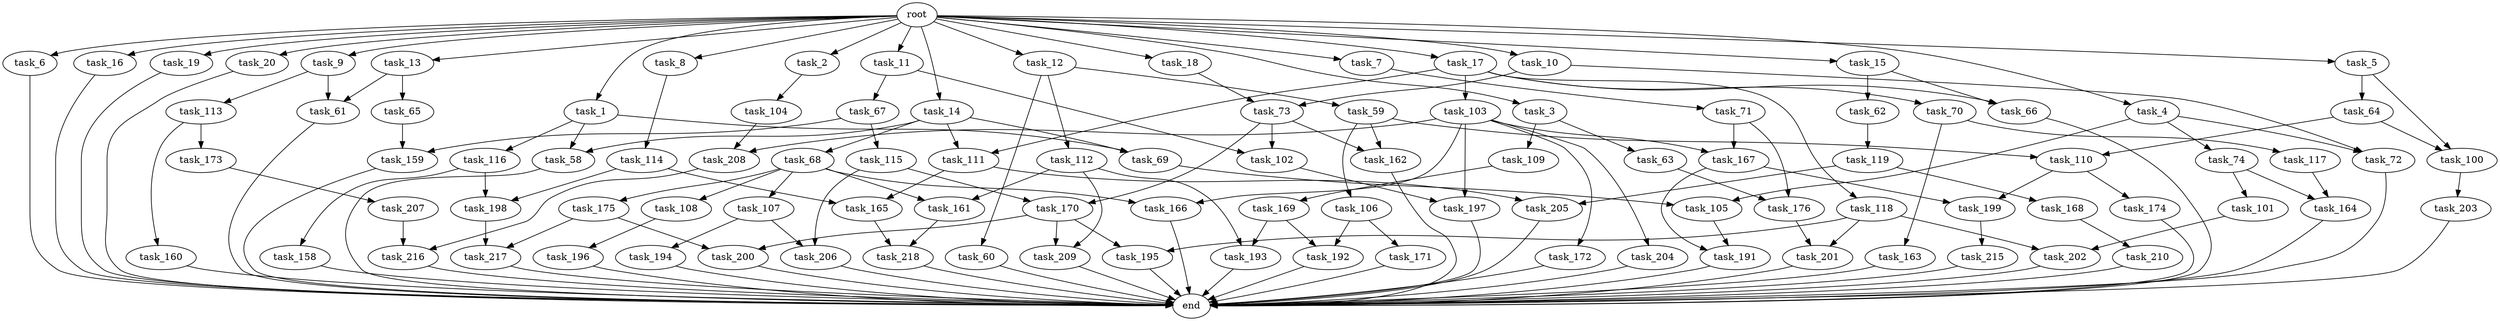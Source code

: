 digraph G {
  root [size="0.000000"];
  task_1 [size="1.024000"];
  task_2 [size="1.024000"];
  task_3 [size="1.024000"];
  task_4 [size="1.024000"];
  task_5 [size="1.024000"];
  task_6 [size="1.024000"];
  task_7 [size="1.024000"];
  task_8 [size="1.024000"];
  task_9 [size="1.024000"];
  task_10 [size="1.024000"];
  task_11 [size="1.024000"];
  task_12 [size="1.024000"];
  task_13 [size="1.024000"];
  task_14 [size="1.024000"];
  task_15 [size="1.024000"];
  task_16 [size="1.024000"];
  task_17 [size="1.024000"];
  task_18 [size="1.024000"];
  task_19 [size="1.024000"];
  task_20 [size="1.024000"];
  task_58 [size="386547056.640000"];
  task_59 [size="137438953.472000"];
  task_60 [size="137438953.472000"];
  task_61 [size="429496729.600000"];
  task_62 [size="137438953.472000"];
  task_63 [size="137438953.472000"];
  task_64 [size="77309411.328000"];
  task_65 [size="214748364.800000"];
  task_66 [size="687194767.360000"];
  task_67 [size="214748364.800000"];
  task_68 [size="309237645.312000"];
  task_69 [size="386547056.640000"];
  task_70 [size="549755813.888000"];
  task_71 [size="695784701.952000"];
  task_72 [size="773094113.280000"];
  task_73 [size="1554778161.152000"];
  task_74 [size="77309411.328000"];
  task_100 [size="214748364.800000"];
  task_101 [size="420906795.008000"];
  task_102 [size="1073741824.000000"];
  task_103 [size="549755813.888000"];
  task_104 [size="858993459.200000"];
  task_105 [size="111669149.696000"];
  task_106 [size="858993459.200000"];
  task_107 [size="214748364.800000"];
  task_108 [size="214748364.800000"];
  task_109 [size="137438953.472000"];
  task_110 [size="996432412.672000"];
  task_111 [size="858993459.200000"];
  task_112 [size="137438953.472000"];
  task_113 [size="214748364.800000"];
  task_114 [size="34359738.368000"];
  task_115 [size="549755813.888000"];
  task_116 [size="77309411.328000"];
  task_117 [size="695784701.952000"];
  task_118 [size="549755813.888000"];
  task_119 [size="137438953.472000"];
  task_158 [size="695784701.952000"];
  task_159 [size="858993459.200000"];
  task_160 [size="858993459.200000"];
  task_161 [size="249108103.168000"];
  task_162 [size="1717986918.400000"];
  task_163 [size="695784701.952000"];
  task_164 [size="730144440.320000"];
  task_165 [size="936302870.528000"];
  task_166 [size="429496729.600000"];
  task_167 [size="1073741824.000000"];
  task_168 [size="34359738.368000"];
  task_169 [size="214748364.800000"];
  task_170 [size="1717986918.400000"];
  task_171 [size="695784701.952000"];
  task_172 [size="214748364.800000"];
  task_173 [size="858993459.200000"];
  task_174 [size="34359738.368000"];
  task_175 [size="214748364.800000"];
  task_176 [size="1717986918.400000"];
  task_191 [size="446676598.784000"];
  task_192 [size="730144440.320000"];
  task_193 [size="68719476.736000"];
  task_194 [size="77309411.328000"];
  task_195 [size="1099511627.776000"];
  task_196 [size="77309411.328000"];
  task_197 [size="764504178.688000"];
  task_198 [size="1554778161.152000"];
  task_199 [size="171798691.840000"];
  task_200 [size="1408749273.088000"];
  task_201 [size="687194767.360000"];
  task_202 [size="1408749273.088000"];
  task_203 [size="695784701.952000"];
  task_204 [size="214748364.800000"];
  task_205 [size="111669149.696000"];
  task_206 [size="936302870.528000"];
  task_207 [size="77309411.328000"];
  task_208 [size="523986010.112000"];
  task_209 [size="584115552.256000"];
  task_210 [size="77309411.328000"];
  task_215 [size="34359738.368000"];
  task_216 [size="214748364.800000"];
  task_217 [size="936302870.528000"];
  task_218 [size="352187318.272000"];
  end [size="0.000000"];

  root -> task_1 [size="1.000000"];
  root -> task_2 [size="1.000000"];
  root -> task_3 [size="1.000000"];
  root -> task_4 [size="1.000000"];
  root -> task_5 [size="1.000000"];
  root -> task_6 [size="1.000000"];
  root -> task_7 [size="1.000000"];
  root -> task_8 [size="1.000000"];
  root -> task_9 [size="1.000000"];
  root -> task_10 [size="1.000000"];
  root -> task_11 [size="1.000000"];
  root -> task_12 [size="1.000000"];
  root -> task_13 [size="1.000000"];
  root -> task_14 [size="1.000000"];
  root -> task_15 [size="1.000000"];
  root -> task_16 [size="1.000000"];
  root -> task_17 [size="1.000000"];
  root -> task_18 [size="1.000000"];
  root -> task_19 [size="1.000000"];
  root -> task_20 [size="1.000000"];
  task_1 -> task_58 [size="75497472.000000"];
  task_1 -> task_69 [size="75497472.000000"];
  task_1 -> task_116 [size="75497472.000000"];
  task_2 -> task_104 [size="838860800.000000"];
  task_3 -> task_63 [size="134217728.000000"];
  task_3 -> task_109 [size="134217728.000000"];
  task_4 -> task_72 [size="75497472.000000"];
  task_4 -> task_74 [size="75497472.000000"];
  task_4 -> task_105 [size="75497472.000000"];
  task_5 -> task_64 [size="75497472.000000"];
  task_5 -> task_100 [size="75497472.000000"];
  task_6 -> end [size="1.000000"];
  task_7 -> task_71 [size="679477248.000000"];
  task_8 -> task_114 [size="33554432.000000"];
  task_9 -> task_61 [size="209715200.000000"];
  task_9 -> task_113 [size="209715200.000000"];
  task_10 -> task_72 [size="679477248.000000"];
  task_10 -> task_73 [size="679477248.000000"];
  task_11 -> task_67 [size="209715200.000000"];
  task_11 -> task_102 [size="209715200.000000"];
  task_12 -> task_59 [size="134217728.000000"];
  task_12 -> task_60 [size="134217728.000000"];
  task_12 -> task_112 [size="134217728.000000"];
  task_13 -> task_61 [size="209715200.000000"];
  task_13 -> task_65 [size="209715200.000000"];
  task_14 -> task_58 [size="301989888.000000"];
  task_14 -> task_68 [size="301989888.000000"];
  task_14 -> task_69 [size="301989888.000000"];
  task_14 -> task_111 [size="301989888.000000"];
  task_15 -> task_62 [size="134217728.000000"];
  task_15 -> task_66 [size="134217728.000000"];
  task_16 -> end [size="1.000000"];
  task_17 -> task_66 [size="536870912.000000"];
  task_17 -> task_70 [size="536870912.000000"];
  task_17 -> task_103 [size="536870912.000000"];
  task_17 -> task_111 [size="536870912.000000"];
  task_17 -> task_118 [size="536870912.000000"];
  task_18 -> task_73 [size="838860800.000000"];
  task_19 -> end [size="1.000000"];
  task_20 -> end [size="1.000000"];
  task_58 -> end [size="1.000000"];
  task_59 -> task_106 [size="838860800.000000"];
  task_59 -> task_110 [size="838860800.000000"];
  task_59 -> task_162 [size="838860800.000000"];
  task_60 -> end [size="1.000000"];
  task_61 -> end [size="1.000000"];
  task_62 -> task_119 [size="134217728.000000"];
  task_63 -> task_176 [size="838860800.000000"];
  task_64 -> task_100 [size="134217728.000000"];
  task_64 -> task_110 [size="134217728.000000"];
  task_65 -> task_159 [size="301989888.000000"];
  task_66 -> end [size="1.000000"];
  task_67 -> task_115 [size="536870912.000000"];
  task_67 -> task_159 [size="536870912.000000"];
  task_68 -> task_107 [size="209715200.000000"];
  task_68 -> task_108 [size="209715200.000000"];
  task_68 -> task_161 [size="209715200.000000"];
  task_68 -> task_166 [size="209715200.000000"];
  task_68 -> task_175 [size="209715200.000000"];
  task_69 -> task_105 [size="33554432.000000"];
  task_70 -> task_117 [size="679477248.000000"];
  task_70 -> task_163 [size="679477248.000000"];
  task_71 -> task_167 [size="838860800.000000"];
  task_71 -> task_176 [size="838860800.000000"];
  task_72 -> end [size="1.000000"];
  task_73 -> task_102 [size="838860800.000000"];
  task_73 -> task_162 [size="838860800.000000"];
  task_73 -> task_170 [size="838860800.000000"];
  task_74 -> task_101 [size="411041792.000000"];
  task_74 -> task_164 [size="411041792.000000"];
  task_100 -> task_203 [size="679477248.000000"];
  task_101 -> task_202 [size="838860800.000000"];
  task_102 -> task_197 [size="536870912.000000"];
  task_103 -> task_166 [size="209715200.000000"];
  task_103 -> task_167 [size="209715200.000000"];
  task_103 -> task_172 [size="209715200.000000"];
  task_103 -> task_197 [size="209715200.000000"];
  task_103 -> task_204 [size="209715200.000000"];
  task_103 -> task_208 [size="209715200.000000"];
  task_104 -> task_208 [size="301989888.000000"];
  task_105 -> task_191 [size="301989888.000000"];
  task_106 -> task_171 [size="679477248.000000"];
  task_106 -> task_192 [size="679477248.000000"];
  task_107 -> task_194 [size="75497472.000000"];
  task_107 -> task_206 [size="75497472.000000"];
  task_108 -> task_196 [size="75497472.000000"];
  task_109 -> task_169 [size="209715200.000000"];
  task_110 -> task_174 [size="33554432.000000"];
  task_110 -> task_199 [size="33554432.000000"];
  task_111 -> task_165 [size="75497472.000000"];
  task_111 -> task_205 [size="75497472.000000"];
  task_112 -> task_161 [size="33554432.000000"];
  task_112 -> task_193 [size="33554432.000000"];
  task_112 -> task_209 [size="33554432.000000"];
  task_113 -> task_160 [size="838860800.000000"];
  task_113 -> task_173 [size="838860800.000000"];
  task_114 -> task_165 [size="838860800.000000"];
  task_114 -> task_198 [size="838860800.000000"];
  task_115 -> task_170 [size="838860800.000000"];
  task_115 -> task_206 [size="838860800.000000"];
  task_116 -> task_158 [size="679477248.000000"];
  task_116 -> task_198 [size="679477248.000000"];
  task_117 -> task_164 [size="301989888.000000"];
  task_118 -> task_195 [size="536870912.000000"];
  task_118 -> task_201 [size="536870912.000000"];
  task_118 -> task_202 [size="536870912.000000"];
  task_119 -> task_168 [size="33554432.000000"];
  task_119 -> task_205 [size="33554432.000000"];
  task_158 -> end [size="1.000000"];
  task_159 -> end [size="1.000000"];
  task_160 -> end [size="1.000000"];
  task_161 -> task_218 [size="209715200.000000"];
  task_162 -> end [size="1.000000"];
  task_163 -> end [size="1.000000"];
  task_164 -> end [size="1.000000"];
  task_165 -> task_218 [size="134217728.000000"];
  task_166 -> end [size="1.000000"];
  task_167 -> task_191 [size="134217728.000000"];
  task_167 -> task_199 [size="134217728.000000"];
  task_168 -> task_210 [size="75497472.000000"];
  task_169 -> task_192 [size="33554432.000000"];
  task_169 -> task_193 [size="33554432.000000"];
  task_170 -> task_195 [size="536870912.000000"];
  task_170 -> task_200 [size="536870912.000000"];
  task_170 -> task_209 [size="536870912.000000"];
  task_171 -> end [size="1.000000"];
  task_172 -> end [size="1.000000"];
  task_173 -> task_207 [size="75497472.000000"];
  task_174 -> end [size="1.000000"];
  task_175 -> task_200 [size="838860800.000000"];
  task_175 -> task_217 [size="838860800.000000"];
  task_176 -> task_201 [size="134217728.000000"];
  task_191 -> end [size="1.000000"];
  task_192 -> end [size="1.000000"];
  task_193 -> end [size="1.000000"];
  task_194 -> end [size="1.000000"];
  task_195 -> end [size="1.000000"];
  task_196 -> end [size="1.000000"];
  task_197 -> end [size="1.000000"];
  task_198 -> task_217 [size="75497472.000000"];
  task_199 -> task_215 [size="33554432.000000"];
  task_200 -> end [size="1.000000"];
  task_201 -> end [size="1.000000"];
  task_202 -> end [size="1.000000"];
  task_203 -> end [size="1.000000"];
  task_204 -> end [size="1.000000"];
  task_205 -> end [size="1.000000"];
  task_206 -> end [size="1.000000"];
  task_207 -> task_216 [size="134217728.000000"];
  task_208 -> task_216 [size="75497472.000000"];
  task_209 -> end [size="1.000000"];
  task_210 -> end [size="1.000000"];
  task_215 -> end [size="1.000000"];
  task_216 -> end [size="1.000000"];
  task_217 -> end [size="1.000000"];
  task_218 -> end [size="1.000000"];
}
